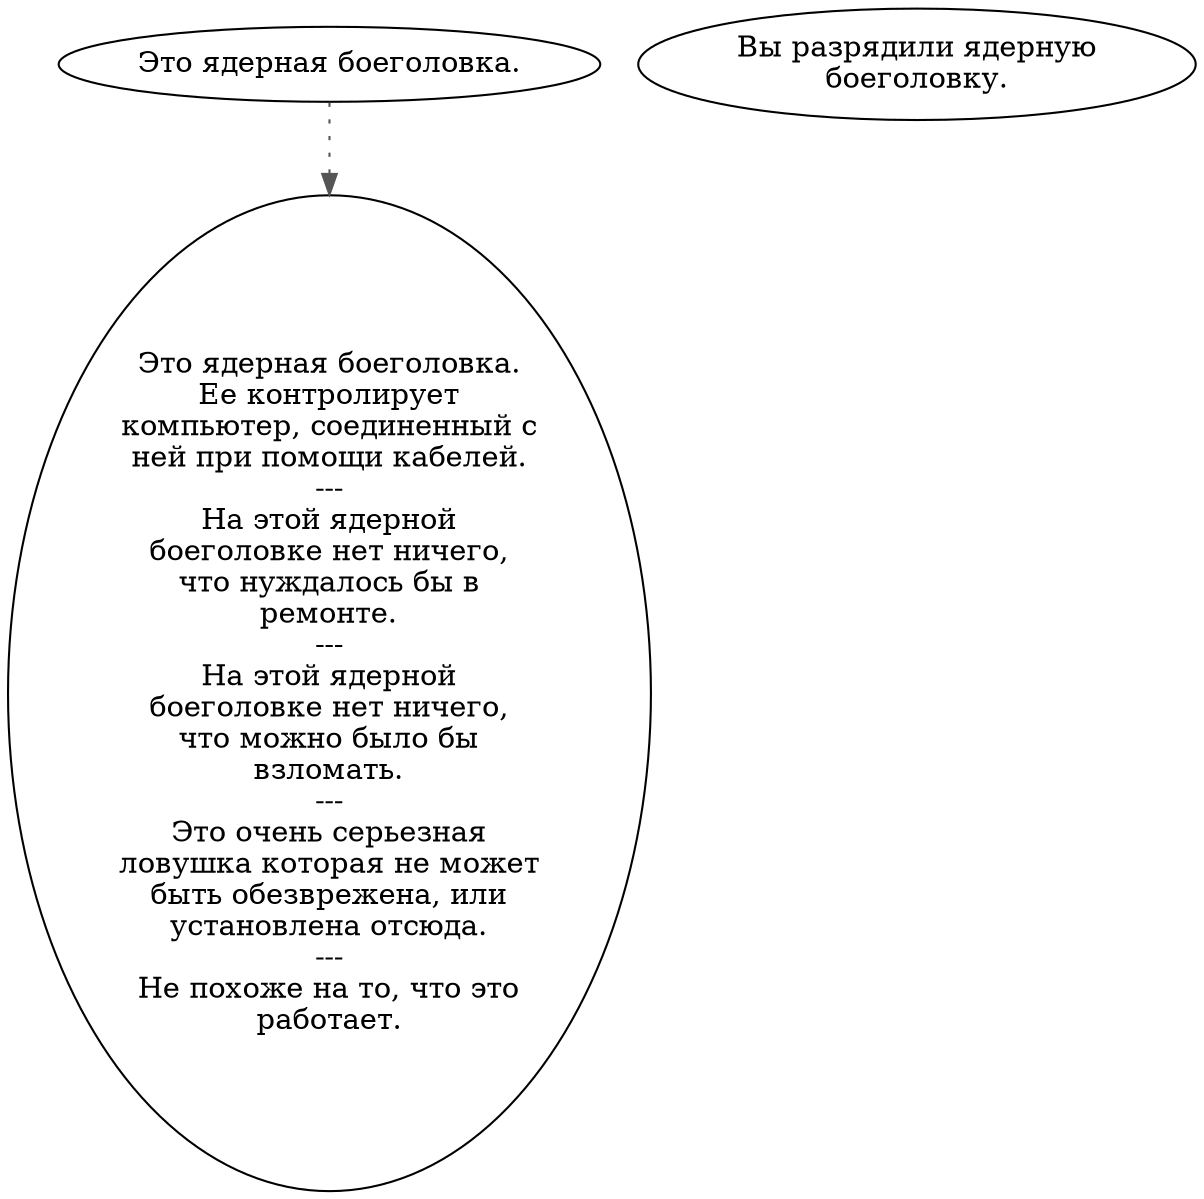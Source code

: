 digraph mvnuke {
  "start" [style=filled       fillcolor="#FFFFFF"       color="#000000"]
  "start" -> "skills" [style=dotted color="#555555"]
  "start" [label="Это ядерная боеголовка."]
  "skills" [style=filled       fillcolor="#FFFFFF"       color="#000000"]
  "skills" [label="Это ядерная боеголовка.\nЕе контролирует\nкомпьютер, соединенный с\nней при помощи кабелей.\n---\nНа этой ядерной\nбоеголовке нет ничего,\nчто нуждалось бы в\nремонте.\n---\nНа этой ядерной\nбоеголовке нет ничего,\nчто можно было бы\nвзломать.\n---\nЭто очень серьезная\nловушка которая не может\nбыть обезврежена, или\nустановлена отсюда.\n---\nНе похоже на то, что это\nработает."]
  "reset" [style=filled       fillcolor="#FFFFFF"       color="#000000"]
  "reset" [label="Вы разрядили ядерную\nбоеголовку."]
}